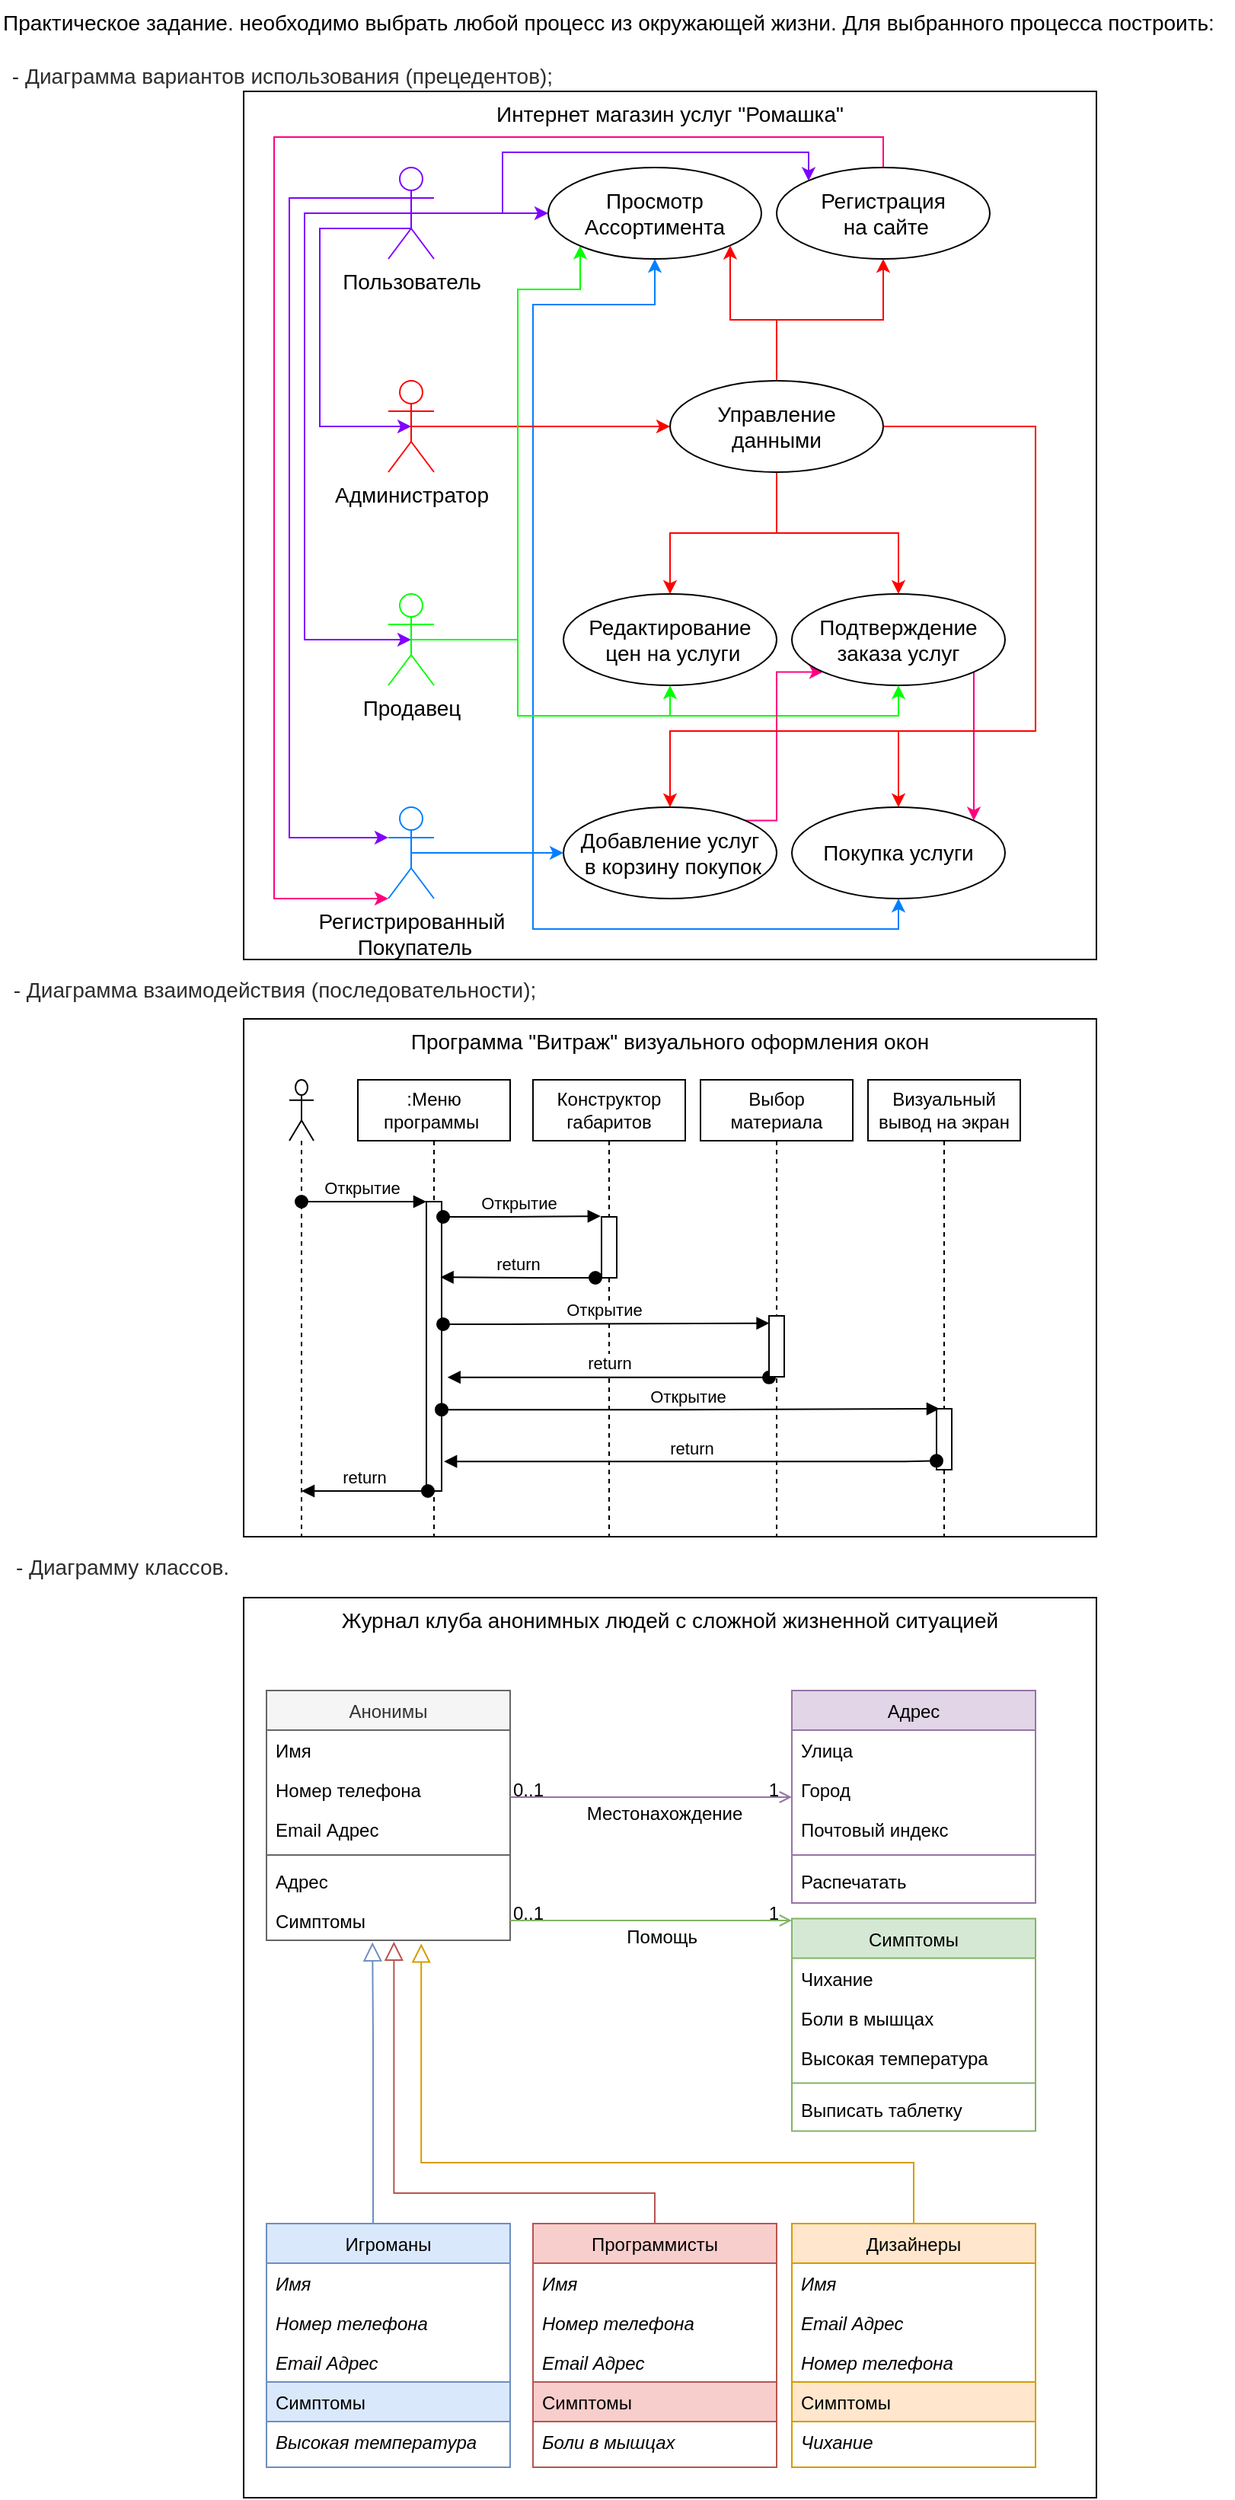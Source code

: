 <mxfile version="16.2.6" type="browser"><diagram id="C5RBs43oDa-KdzZeNtuy" name="Page-1"><mxGraphModel dx="1422" dy="762" grid="1" gridSize="10" guides="1" tooltips="1" connect="1" arrows="1" fold="1" page="1" pageScale="1" pageWidth="827" pageHeight="1169" math="0" shadow="0"><root><mxCell id="WIyWlLk6GJQsqaUBKTNV-0"/><mxCell id="WIyWlLk6GJQsqaUBKTNV-1" parent="WIyWlLk6GJQsqaUBKTNV-0"/><mxCell id="yN_V-BnS2XcKPEUp8Myx-26" value="Журнал клуба анонимных людей с сложной жизненной ситуацией" style="rounded=0;whiteSpace=wrap;html=1;labelBackgroundColor=none;labelBorderColor=none;fontFamily=Helvetica;fontSize=14;fontColor=#000000;strokeColor=#000000;align=center;verticalAlign=top;" parent="WIyWlLk6GJQsqaUBKTNV-1" vertex="1"><mxGeometry x="160" y="1049" width="560" height="591" as="geometry"/></mxCell><mxCell id="ru_HE9yKcvlEWN_6YMoE-74" value="Программа &quot;Витраж&quot; визуального оформления окон" style="rounded=0;whiteSpace=wrap;html=1;labelBackgroundColor=none;labelBorderColor=none;fontFamily=Helvetica;fontSize=14;fontColor=#000000;strokeColor=#000000;align=center;verticalAlign=top;" parent="WIyWlLk6GJQsqaUBKTNV-1" vertex="1"><mxGeometry x="160" y="669" width="560" height="340" as="geometry"/></mxCell><mxCell id="ru_HE9yKcvlEWN_6YMoE-69" value="Интернет магазин услуг &quot;Ромашка&quot;" style="rounded=0;whiteSpace=wrap;html=1;labelBackgroundColor=none;labelBorderColor=none;fontFamily=Helvetica;fontSize=14;fontColor=#000000;strokeColor=#000000;align=center;verticalAlign=top;" parent="WIyWlLk6GJQsqaUBKTNV-1" vertex="1"><mxGeometry x="160" y="60" width="560" height="570" as="geometry"/></mxCell><mxCell id="zkfFHV4jXpPFQw0GAbJ--0" value="Анонимы" style="swimlane;fontStyle=0;align=center;verticalAlign=top;childLayout=stackLayout;horizontal=1;startSize=26;horizontalStack=0;resizeParent=1;resizeLast=0;collapsible=1;marginBottom=0;rounded=0;shadow=0;strokeWidth=1;fillColor=#f5f5f5;fontColor=#333333;strokeColor=#666666;" parent="WIyWlLk6GJQsqaUBKTNV-1" vertex="1"><mxGeometry x="175" y="1110" width="160" height="164" as="geometry"><mxRectangle x="267" y="1140.5" width="160" height="26" as="alternateBounds"/></mxGeometry></mxCell><mxCell id="zkfFHV4jXpPFQw0GAbJ--1" value="Имя" style="text;align=left;verticalAlign=top;spacingLeft=4;spacingRight=4;overflow=hidden;rotatable=0;points=[[0,0.5],[1,0.5]];portConstraint=eastwest;fontStyle=0" parent="zkfFHV4jXpPFQw0GAbJ--0" vertex="1"><mxGeometry y="26" width="160" height="26" as="geometry"/></mxCell><mxCell id="zkfFHV4jXpPFQw0GAbJ--2" value="Номер телефона" style="text;align=left;verticalAlign=top;spacingLeft=4;spacingRight=4;overflow=hidden;rotatable=0;points=[[0,0.5],[1,0.5]];portConstraint=eastwest;rounded=0;shadow=0;html=0;fontStyle=0" parent="zkfFHV4jXpPFQw0GAbJ--0" vertex="1"><mxGeometry y="52" width="160" height="26" as="geometry"/></mxCell><mxCell id="zkfFHV4jXpPFQw0GAbJ--3" value="Email Адрес" style="text;align=left;verticalAlign=top;spacingLeft=4;spacingRight=4;overflow=hidden;rotatable=0;points=[[0,0.5],[1,0.5]];portConstraint=eastwest;rounded=0;shadow=0;html=0;fontStyle=0" parent="zkfFHV4jXpPFQw0GAbJ--0" vertex="1"><mxGeometry y="78" width="160" height="26" as="geometry"/></mxCell><mxCell id="zkfFHV4jXpPFQw0GAbJ--4" value="" style="line;html=1;strokeWidth=1;align=left;verticalAlign=middle;spacingTop=-1;spacingLeft=3;spacingRight=3;rotatable=0;labelPosition=right;points=[];portConstraint=eastwest;fontStyle=0;fillColor=#f5f5f5;fontColor=#333333;strokeColor=#666666;" parent="zkfFHV4jXpPFQw0GAbJ--0" vertex="1"><mxGeometry y="104" width="160" height="8" as="geometry"/></mxCell><mxCell id="zkfFHV4jXpPFQw0GAbJ--5" value="Адрес" style="text;align=left;verticalAlign=top;spacingLeft=4;spacingRight=4;overflow=hidden;rotatable=0;points=[[0,0.5],[1,0.5]];portConstraint=eastwest;fontStyle=0" parent="zkfFHV4jXpPFQw0GAbJ--0" vertex="1"><mxGeometry y="112" width="160" height="26" as="geometry"/></mxCell><mxCell id="yN_V-BnS2XcKPEUp8Myx-32" value="Симптомы" style="text;align=left;verticalAlign=top;spacingLeft=4;spacingRight=4;overflow=hidden;rotatable=0;points=[[0,0.5],[1,0.5]];portConstraint=eastwest;rounded=0;shadow=0;html=0;fontStyle=0" parent="zkfFHV4jXpPFQw0GAbJ--0" vertex="1"><mxGeometry y="138" width="160" height="26" as="geometry"/></mxCell><mxCell id="zkfFHV4jXpPFQw0GAbJ--6" value="Игроманы" style="swimlane;fontStyle=0;align=center;verticalAlign=top;childLayout=stackLayout;horizontal=1;startSize=26;horizontalStack=0;resizeParent=1;resizeLast=0;collapsible=1;marginBottom=0;rounded=0;shadow=0;strokeWidth=1;fillColor=#dae8fc;strokeColor=#6c8ebf;" parent="WIyWlLk6GJQsqaUBKTNV-1" vertex="1"><mxGeometry x="175" y="1460" width="160" height="160" as="geometry"><mxRectangle x="175" y="1380.5" width="160" height="26" as="alternateBounds"/></mxGeometry></mxCell><mxCell id="yN_V-BnS2XcKPEUp8Myx-48" value="Имя" style="text;align=left;verticalAlign=top;spacingLeft=4;spacingRight=4;overflow=hidden;rotatable=0;points=[[0,0.5],[1,0.5]];portConstraint=eastwest;fontStyle=2" parent="zkfFHV4jXpPFQw0GAbJ--6" vertex="1"><mxGeometry y="26" width="160" height="26" as="geometry"/></mxCell><mxCell id="yN_V-BnS2XcKPEUp8Myx-49" value="Номер телефона" style="text;align=left;verticalAlign=top;spacingLeft=4;spacingRight=4;overflow=hidden;rotatable=0;points=[[0,0.5],[1,0.5]];portConstraint=eastwest;rounded=0;shadow=0;html=0;fontStyle=2" parent="zkfFHV4jXpPFQw0GAbJ--6" vertex="1"><mxGeometry y="52" width="160" height="26" as="geometry"/></mxCell><mxCell id="yN_V-BnS2XcKPEUp8Myx-50" value="Email Адрес" style="text;align=left;verticalAlign=top;spacingLeft=4;spacingRight=4;overflow=hidden;rotatable=0;points=[[0,0.5],[1,0.5]];portConstraint=eastwest;rounded=0;shadow=0;html=0;fontStyle=2" parent="zkfFHV4jXpPFQw0GAbJ--6" vertex="1"><mxGeometry y="78" width="160" height="26" as="geometry"/></mxCell><mxCell id="zkfFHV4jXpPFQw0GAbJ--7" value="Симптомы" style="text;align=left;verticalAlign=top;spacingLeft=4;spacingRight=4;overflow=hidden;rotatable=0;points=[[0,0.5],[1,0.5]];portConstraint=eastwest;fontStyle=0;fillColor=#dae8fc;strokeColor=#6c8ebf;" parent="zkfFHV4jXpPFQw0GAbJ--6" vertex="1"><mxGeometry y="104" width="160" height="26" as="geometry"/></mxCell><mxCell id="zkfFHV4jXpPFQw0GAbJ--10" value="Высокая температура" style="text;align=left;verticalAlign=top;spacingLeft=4;spacingRight=4;overflow=hidden;rotatable=0;points=[[0,0.5],[1,0.5]];portConstraint=eastwest;fontStyle=2" parent="zkfFHV4jXpPFQw0GAbJ--6" vertex="1"><mxGeometry y="130" width="160" height="26" as="geometry"/></mxCell><mxCell id="zkfFHV4jXpPFQw0GAbJ--12" value="" style="endArrow=block;endSize=10;endFill=0;shadow=0;strokeWidth=1;rounded=0;edgeStyle=elbowEdgeStyle;elbow=vertical;fontStyle=0;entryX=0.435;entryY=1.05;entryDx=0;entryDy=0;entryPerimeter=0;fillColor=#dae8fc;strokeColor=#6c8ebf;" parent="WIyWlLk6GJQsqaUBKTNV-1" source="zkfFHV4jXpPFQw0GAbJ--6" target="yN_V-BnS2XcKPEUp8Myx-32" edge="1"><mxGeometry width="160" relative="1" as="geometry"><mxPoint x="247" y="1223.5" as="sourcePoint"/><mxPoint x="247" y="1223.5" as="targetPoint"/><Array as="points"><mxPoint x="245" y="1340"/><mxPoint x="247" y="1329.5"/></Array></mxGeometry></mxCell><mxCell id="zkfFHV4jXpPFQw0GAbJ--13" value="Программисты" style="swimlane;fontStyle=0;align=center;verticalAlign=top;childLayout=stackLayout;horizontal=1;startSize=26;horizontalStack=0;resizeParent=1;resizeLast=0;collapsible=1;marginBottom=0;rounded=0;shadow=0;strokeWidth=1;fillColor=#f8cecc;strokeColor=#b85450;" parent="WIyWlLk6GJQsqaUBKTNV-1" vertex="1"><mxGeometry x="350" y="1460" width="160" height="160" as="geometry"><mxRectangle x="377" y="1380.5" width="170" height="26" as="alternateBounds"/></mxGeometry></mxCell><mxCell id="yN_V-BnS2XcKPEUp8Myx-52" value="Имя" style="text;align=left;verticalAlign=top;spacingLeft=4;spacingRight=4;overflow=hidden;rotatable=0;points=[[0,0.5],[1,0.5]];portConstraint=eastwest;fontStyle=2" parent="zkfFHV4jXpPFQw0GAbJ--13" vertex="1"><mxGeometry y="26" width="160" height="26" as="geometry"/></mxCell><mxCell id="yN_V-BnS2XcKPEUp8Myx-53" value="Номер телефона" style="text;align=left;verticalAlign=top;spacingLeft=4;spacingRight=4;overflow=hidden;rotatable=0;points=[[0,0.5],[1,0.5]];portConstraint=eastwest;rounded=0;shadow=0;html=0;fontStyle=2" parent="zkfFHV4jXpPFQw0GAbJ--13" vertex="1"><mxGeometry y="52" width="160" height="26" as="geometry"/></mxCell><mxCell id="yN_V-BnS2XcKPEUp8Myx-54" value="Email Адрес" style="text;align=left;verticalAlign=top;spacingLeft=4;spacingRight=4;overflow=hidden;rotatable=0;points=[[0,0.5],[1,0.5]];portConstraint=eastwest;rounded=0;shadow=0;html=0;fontStyle=2" parent="zkfFHV4jXpPFQw0GAbJ--13" vertex="1"><mxGeometry y="78" width="160" height="26" as="geometry"/></mxCell><mxCell id="zkfFHV4jXpPFQw0GAbJ--14" value="Симптомы" style="text;align=left;verticalAlign=top;spacingLeft=4;spacingRight=4;overflow=hidden;rotatable=0;points=[[0,0.5],[1,0.5]];portConstraint=eastwest;fontStyle=0;fillColor=#f8cecc;strokeColor=#b85450;" parent="zkfFHV4jXpPFQw0GAbJ--13" vertex="1"><mxGeometry y="104" width="160" height="26" as="geometry"/></mxCell><mxCell id="yN_V-BnS2XcKPEUp8Myx-45" value="Боли в мышцах" style="text;align=left;verticalAlign=top;spacingLeft=4;spacingRight=4;overflow=hidden;rotatable=0;points=[[0,0.5],[1,0.5]];portConstraint=eastwest;fontStyle=2" parent="zkfFHV4jXpPFQw0GAbJ--13" vertex="1"><mxGeometry y="130" width="160" height="30" as="geometry"/></mxCell><mxCell id="zkfFHV4jXpPFQw0GAbJ--16" value="" style="endArrow=block;endSize=10;endFill=0;shadow=0;strokeWidth=1;rounded=0;edgeStyle=elbowEdgeStyle;elbow=vertical;fontStyle=0;entryX=0.523;entryY=1.035;entryDx=0;entryDy=0;entryPerimeter=0;fillColor=#f8cecc;strokeColor=#b85450;" parent="WIyWlLk6GJQsqaUBKTNV-1" source="zkfFHV4jXpPFQw0GAbJ--13" target="yN_V-BnS2XcKPEUp8Myx-32" edge="1"><mxGeometry width="160" relative="1" as="geometry"><mxPoint x="257" y="1393.5" as="sourcePoint"/><mxPoint x="357" y="1291.5" as="targetPoint"/><Array as="points"><mxPoint x="340" y="1440"/></Array></mxGeometry></mxCell><mxCell id="zkfFHV4jXpPFQw0GAbJ--17" value="Адрес" style="swimlane;fontStyle=0;align=center;verticalAlign=top;childLayout=stackLayout;horizontal=1;startSize=26;horizontalStack=0;resizeParent=1;resizeLast=0;collapsible=1;marginBottom=0;rounded=0;shadow=0;strokeWidth=1;fillColor=#e1d5e7;strokeColor=#9673a6;" parent="WIyWlLk6GJQsqaUBKTNV-1" vertex="1"><mxGeometry x="520" y="1110" width="160" height="139.5" as="geometry"><mxRectangle x="550" y="140" width="160" height="26" as="alternateBounds"/></mxGeometry></mxCell><mxCell id="zkfFHV4jXpPFQw0GAbJ--18" value="Улица" style="text;align=left;verticalAlign=top;spacingLeft=4;spacingRight=4;overflow=hidden;rotatable=0;points=[[0,0.5],[1,0.5]];portConstraint=eastwest;fontStyle=0" parent="zkfFHV4jXpPFQw0GAbJ--17" vertex="1"><mxGeometry y="26" width="160" height="26" as="geometry"/></mxCell><mxCell id="zkfFHV4jXpPFQw0GAbJ--19" value="Город" style="text;align=left;verticalAlign=top;spacingLeft=4;spacingRight=4;overflow=hidden;rotatable=0;points=[[0,0.5],[1,0.5]];portConstraint=eastwest;rounded=0;shadow=0;html=0;fontStyle=0" parent="zkfFHV4jXpPFQw0GAbJ--17" vertex="1"><mxGeometry y="52" width="160" height="26" as="geometry"/></mxCell><mxCell id="zkfFHV4jXpPFQw0GAbJ--21" value="Почтовый индекс" style="text;align=left;verticalAlign=top;spacingLeft=4;spacingRight=4;overflow=hidden;rotatable=0;points=[[0,0.5],[1,0.5]];portConstraint=eastwest;rounded=0;shadow=0;html=0;fontStyle=0" parent="zkfFHV4jXpPFQw0GAbJ--17" vertex="1"><mxGeometry y="78" width="160" height="26" as="geometry"/></mxCell><mxCell id="zkfFHV4jXpPFQw0GAbJ--23" value="" style="line;html=1;strokeWidth=1;align=left;verticalAlign=middle;spacingTop=-1;spacingLeft=3;spacingRight=3;rotatable=0;labelPosition=right;points=[];portConstraint=eastwest;fontStyle=0;fillColor=#e1d5e7;strokeColor=#9673a6;" parent="zkfFHV4jXpPFQw0GAbJ--17" vertex="1"><mxGeometry y="104" width="160" height="8" as="geometry"/></mxCell><mxCell id="zkfFHV4jXpPFQw0GAbJ--24" value="Распечатать" style="text;align=left;verticalAlign=top;spacingLeft=4;spacingRight=4;overflow=hidden;rotatable=0;points=[[0,0.5],[1,0.5]];portConstraint=eastwest;fontStyle=0" parent="zkfFHV4jXpPFQw0GAbJ--17" vertex="1"><mxGeometry y="112" width="160" height="26" as="geometry"/></mxCell><mxCell id="zkfFHV4jXpPFQw0GAbJ--26" value="" style="endArrow=open;shadow=0;strokeWidth=1;rounded=0;endFill=1;edgeStyle=elbowEdgeStyle;elbow=vertical;fontStyle=0;fillColor=#e1d5e7;strokeColor=#9673a6;" parent="WIyWlLk6GJQsqaUBKTNV-1" source="zkfFHV4jXpPFQw0GAbJ--0" target="zkfFHV4jXpPFQw0GAbJ--17" edge="1"><mxGeometry x="0.5" y="41" relative="1" as="geometry"><mxPoint x="427" y="1212.5" as="sourcePoint"/><mxPoint x="587" y="1212.5" as="targetPoint"/><mxPoint x="-40" y="32" as="offset"/></mxGeometry></mxCell><mxCell id="zkfFHV4jXpPFQw0GAbJ--27" value="0..1" style="resizable=0;align=left;verticalAlign=bottom;labelBackgroundColor=none;fontSize=12;fontStyle=0" parent="zkfFHV4jXpPFQw0GAbJ--26" connectable="0" vertex="1"><mxGeometry x="-1" relative="1" as="geometry"><mxPoint y="4" as="offset"/></mxGeometry></mxCell><mxCell id="zkfFHV4jXpPFQw0GAbJ--28" value="1" style="resizable=0;align=right;verticalAlign=bottom;labelBackgroundColor=none;fontSize=12;fontStyle=0" parent="zkfFHV4jXpPFQw0GAbJ--26" connectable="0" vertex="1"><mxGeometry x="1" relative="1" as="geometry"><mxPoint x="-7" y="4" as="offset"/></mxGeometry></mxCell><mxCell id="zkfFHV4jXpPFQw0GAbJ--29" value="Местонахождение" style="text;html=1;resizable=0;points=[];;align=center;verticalAlign=middle;labelBackgroundColor=none;rounded=0;shadow=0;strokeWidth=1;fontSize=12;fontStyle=0" parent="zkfFHV4jXpPFQw0GAbJ--26" vertex="1" connectable="0"><mxGeometry x="0.5" y="49" relative="1" as="geometry"><mxPoint x="-38" y="60" as="offset"/></mxGeometry></mxCell><mxCell id="ru_HE9yKcvlEWN_6YMoE-2" value="&lt;ul style=&quot;box-sizing: border-box; margin: 0px; list-style: none; padding: 0px; color: rgb(44, 45, 48); background-color: rgb(255, 255, 255);&quot;&gt;&lt;li style=&quot;box-sizing: border-box&quot;&gt;&lt;font style=&quot;font-size: 14px&quot;&gt;- Диаграмма вариантов использования (прецедентов);&lt;/font&gt;&lt;/li&gt;&lt;/ul&gt;" style="text;html=1;resizable=0;autosize=1;align=center;verticalAlign=middle;points=[];fillColor=none;strokeColor=none;rounded=0;fontStyle=0;fontFamily=Helvetica;" parent="WIyWlLk6GJQsqaUBKTNV-1" vertex="1"><mxGeometry y="40" width="370" height="20" as="geometry"/></mxCell><mxCell id="ru_HE9yKcvlEWN_6YMoE-3" value="&lt;ul style=&quot;box-sizing: border-box ; margin: 0px ; list-style: none ; padding: 0px ; line-height: 1&quot;&gt;&lt;li style=&quot;box-sizing: border-box&quot;&gt;&lt;p style=&quot;box-sizing: border-box ; font-weight: 500 ; line-height: 24px ; margin-top: 0px ; margin-bottom: 10px&quot;&gt;&lt;font style=&quot;font-size: 14px&quot;&gt;Практическое задание. необходимо выбрать любой процесс из&amp;nbsp;&lt;/font&gt;&lt;font style=&quot;font-size: 14px&quot;&gt;окружающей жизни. Для выбранного процесса построить:&lt;/font&gt;&lt;/p&gt;&lt;/li&gt;&lt;/ul&gt;" style="text;html=1;resizable=0;autosize=1;align=left;verticalAlign=middle;points=[];fillColor=none;strokeColor=none;rounded=0;labelBackgroundColor=none;labelBorderColor=none;fontColor=default;spacing=2;spacingTop=0;spacingLeft=0;spacingBottom=0;spacingRight=0;fontFamily=Helvetica;" parent="WIyWlLk6GJQsqaUBKTNV-1" vertex="1"><mxGeometry width="810" height="40" as="geometry"/></mxCell><mxCell id="ru_HE9yKcvlEWN_6YMoE-34" style="edgeStyle=orthogonalEdgeStyle;rounded=0;orthogonalLoop=1;jettySize=auto;html=1;exitX=0.5;exitY=0.5;exitDx=0;exitDy=0;exitPerimeter=0;fontFamily=Helvetica;fontSize=14;fontColor=none;entryX=0.5;entryY=0.5;entryDx=0;entryDy=0;entryPerimeter=0;strokeColor=#7F00FF;" parent="WIyWlLk6GJQsqaUBKTNV-1" source="ru_HE9yKcvlEWN_6YMoE-4" target="ru_HE9yKcvlEWN_6YMoE-12" edge="1"><mxGeometry relative="1" as="geometry"><mxPoint x="230" y="270" as="targetPoint"/><Array as="points"><mxPoint x="270" y="150"/><mxPoint x="210" y="150"/><mxPoint x="210" y="280"/></Array></mxGeometry></mxCell><mxCell id="ru_HE9yKcvlEWN_6YMoE-35" style="edgeStyle=orthogonalEdgeStyle;rounded=0;orthogonalLoop=1;jettySize=auto;html=1;exitX=0.5;exitY=0.5;exitDx=0;exitDy=0;exitPerimeter=0;fontFamily=Helvetica;fontSize=14;fontColor=none;entryX=0.5;entryY=0.5;entryDx=0;entryDy=0;entryPerimeter=0;strokeColor=#7F00FF;" parent="WIyWlLk6GJQsqaUBKTNV-1" source="ru_HE9yKcvlEWN_6YMoE-4" target="ru_HE9yKcvlEWN_6YMoE-22" edge="1"><mxGeometry relative="1" as="geometry"><mxPoint x="380" y="430" as="targetPoint"/><Array as="points"><mxPoint x="200" y="140"/><mxPoint x="200" y="420"/></Array></mxGeometry></mxCell><mxCell id="ru_HE9yKcvlEWN_6YMoE-36" style="edgeStyle=orthogonalEdgeStyle;rounded=0;orthogonalLoop=1;jettySize=auto;html=1;exitX=0.5;exitY=0.5;exitDx=0;exitDy=0;exitPerimeter=0;fontFamily=Helvetica;fontSize=14;fontColor=none;entryX=0;entryY=0.333;entryDx=0;entryDy=0;entryPerimeter=0;strokeColor=#7F00FF;" parent="WIyWlLk6GJQsqaUBKTNV-1" source="ru_HE9yKcvlEWN_6YMoE-4" target="ru_HE9yKcvlEWN_6YMoE-11" edge="1"><mxGeometry relative="1" as="geometry"><mxPoint x="250" y="560" as="targetPoint"/><Array as="points"><mxPoint x="270" y="130"/><mxPoint x="190" y="130"/><mxPoint x="190" y="550"/></Array></mxGeometry></mxCell><mxCell id="ru_HE9yKcvlEWN_6YMoE-40" style="edgeStyle=orthogonalEdgeStyle;rounded=0;orthogonalLoop=1;jettySize=auto;html=1;exitX=0.5;exitY=0.5;exitDx=0;exitDy=0;exitPerimeter=0;entryX=0;entryY=0.5;entryDx=0;entryDy=0;fontFamily=Helvetica;fontSize=14;fontColor=none;strokeColor=#7F00FF;" parent="WIyWlLk6GJQsqaUBKTNV-1" source="ru_HE9yKcvlEWN_6YMoE-4" target="ru_HE9yKcvlEWN_6YMoE-39" edge="1"><mxGeometry relative="1" as="geometry"/></mxCell><mxCell id="ru_HE9yKcvlEWN_6YMoE-42" style="edgeStyle=orthogonalEdgeStyle;rounded=0;orthogonalLoop=1;jettySize=auto;html=1;exitX=0.5;exitY=0.5;exitDx=0;exitDy=0;exitPerimeter=0;entryX=0;entryY=0;entryDx=0;entryDy=0;fontFamily=Helvetica;fontSize=14;fontColor=none;strokeColor=#7F00FF;" parent="WIyWlLk6GJQsqaUBKTNV-1" source="ru_HE9yKcvlEWN_6YMoE-4" target="ru_HE9yKcvlEWN_6YMoE-41" edge="1"><mxGeometry relative="1" as="geometry"><Array as="points"><mxPoint x="330" y="140"/><mxPoint x="330" y="100"/><mxPoint x="531" y="100"/><mxPoint x="531" y="119"/></Array></mxGeometry></mxCell><mxCell id="ru_HE9yKcvlEWN_6YMoE-4" value="Пользователь" style="shape=umlActor;verticalLabelPosition=bottom;verticalAlign=top;html=1;labelBackgroundColor=none;labelBorderColor=none;fontFamily=Helvetica;fontSize=14;fontColor=default;strokeColor=#7F00FF;" parent="WIyWlLk6GJQsqaUBKTNV-1" vertex="1"><mxGeometry x="255" y="110" width="30" height="60" as="geometry"/></mxCell><mxCell id="ru_HE9yKcvlEWN_6YMoE-46" style="edgeStyle=orthogonalEdgeStyle;rounded=0;orthogonalLoop=1;jettySize=auto;html=1;exitX=0.5;exitY=0.5;exitDx=0;exitDy=0;exitPerimeter=0;fontFamily=Helvetica;fontSize=14;fontColor=none;entryX=0.5;entryY=1;entryDx=0;entryDy=0;strokeColor=#007FFF;" parent="WIyWlLk6GJQsqaUBKTNV-1" source="ru_HE9yKcvlEWN_6YMoE-11" target="ru_HE9yKcvlEWN_6YMoE-39" edge="1"><mxGeometry relative="1" as="geometry"><mxPoint x="440" y="230" as="targetPoint"/><Array as="points"><mxPoint x="350" y="560"/><mxPoint x="350" y="200"/><mxPoint x="430" y="200"/></Array></mxGeometry></mxCell><mxCell id="ru_HE9yKcvlEWN_6YMoE-63" style="edgeStyle=orthogonalEdgeStyle;rounded=0;orthogonalLoop=1;jettySize=auto;html=1;exitX=0.5;exitY=0.5;exitDx=0;exitDy=0;exitPerimeter=0;entryX=0;entryY=0.5;entryDx=0;entryDy=0;fontFamily=Helvetica;fontSize=14;fontColor=#000000;strokeColor=#007FFF;" parent="WIyWlLk6GJQsqaUBKTNV-1" source="ru_HE9yKcvlEWN_6YMoE-11" target="ru_HE9yKcvlEWN_6YMoE-50" edge="1"><mxGeometry relative="1" as="geometry"/></mxCell><mxCell id="ru_HE9yKcvlEWN_6YMoE-11" value="Регистрированный&lt;br&gt;&amp;nbsp;Покупатель" style="shape=umlActor;verticalLabelPosition=bottom;verticalAlign=top;html=1;labelBackgroundColor=none;labelBorderColor=none;fontFamily=Helvetica;fontSize=14;fontColor=default;strokeColor=#007FFF;" parent="WIyWlLk6GJQsqaUBKTNV-1" vertex="1"><mxGeometry x="255" y="530" width="30" height="60" as="geometry"/></mxCell><mxCell id="ru_HE9yKcvlEWN_6YMoE-56" style="edgeStyle=orthogonalEdgeStyle;rounded=0;orthogonalLoop=1;jettySize=auto;html=1;exitX=0.5;exitY=0.5;exitDx=0;exitDy=0;exitPerimeter=0;entryX=0;entryY=0.5;entryDx=0;entryDy=0;fontFamily=Helvetica;fontSize=14;fontColor=#000000;strokeColor=#FF0000;" parent="WIyWlLk6GJQsqaUBKTNV-1" source="ru_HE9yKcvlEWN_6YMoE-12" target="ru_HE9yKcvlEWN_6YMoE-55" edge="1"><mxGeometry relative="1" as="geometry"><Array as="points"><mxPoint x="350" y="280"/><mxPoint x="350" y="280"/></Array></mxGeometry></mxCell><mxCell id="ru_HE9yKcvlEWN_6YMoE-12" value="Администратор" style="shape=umlActor;verticalLabelPosition=bottom;verticalAlign=top;html=1;labelBackgroundColor=none;labelBorderColor=none;fontFamily=Helvetica;fontSize=14;fontColor=#000000;strokeColor=#FF0000;" parent="WIyWlLk6GJQsqaUBKTNV-1" vertex="1"><mxGeometry x="255" y="250" width="30" height="60" as="geometry"/></mxCell><mxCell id="ru_HE9yKcvlEWN_6YMoE-45" style="edgeStyle=orthogonalEdgeStyle;rounded=0;orthogonalLoop=1;jettySize=auto;html=1;exitX=0.5;exitY=0.5;exitDx=0;exitDy=0;exitPerimeter=0;entryX=0;entryY=1;entryDx=0;entryDy=0;fontFamily=Helvetica;fontSize=14;fontColor=none;strokeColor=#00FF00;" parent="WIyWlLk6GJQsqaUBKTNV-1" source="ru_HE9yKcvlEWN_6YMoE-22" target="ru_HE9yKcvlEWN_6YMoE-39" edge="1"><mxGeometry relative="1" as="geometry"><Array as="points"><mxPoint x="340" y="420"/><mxPoint x="340" y="190"/><mxPoint x="381" y="190"/><mxPoint x="381" y="161"/></Array></mxGeometry></mxCell><mxCell id="ru_HE9yKcvlEWN_6YMoE-53" style="edgeStyle=orthogonalEdgeStyle;rounded=0;orthogonalLoop=1;jettySize=auto;html=1;exitX=0.5;exitY=0.5;exitDx=0;exitDy=0;exitPerimeter=0;entryX=0.5;entryY=1;entryDx=0;entryDy=0;fontFamily=Helvetica;fontSize=14;fontColor=#000000;strokeColor=#00FF00;" parent="WIyWlLk6GJQsqaUBKTNV-1" source="ru_HE9yKcvlEWN_6YMoE-22" target="ru_HE9yKcvlEWN_6YMoE-49" edge="1"><mxGeometry relative="1" as="geometry"><Array as="points"><mxPoint x="340" y="420"/><mxPoint x="340" y="470"/><mxPoint x="440" y="470"/></Array></mxGeometry></mxCell><mxCell id="ru_HE9yKcvlEWN_6YMoE-54" style="edgeStyle=orthogonalEdgeStyle;rounded=0;orthogonalLoop=1;jettySize=auto;html=1;exitX=0.5;exitY=0.5;exitDx=0;exitDy=0;exitPerimeter=0;entryX=0.5;entryY=1;entryDx=0;entryDy=0;fontFamily=Helvetica;fontSize=14;fontColor=#000000;strokeColor=#00FF00;" parent="WIyWlLk6GJQsqaUBKTNV-1" source="ru_HE9yKcvlEWN_6YMoE-22" target="ru_HE9yKcvlEWN_6YMoE-51" edge="1"><mxGeometry relative="1" as="geometry"><Array as="points"><mxPoint x="340" y="420"/><mxPoint x="340" y="470"/><mxPoint x="590" y="470"/></Array></mxGeometry></mxCell><mxCell id="ru_HE9yKcvlEWN_6YMoE-22" value="Продавец" style="shape=umlActor;verticalLabelPosition=bottom;verticalAlign=top;html=1;labelBackgroundColor=none;labelBorderColor=none;fontFamily=Helvetica;fontSize=14;fontColor=default;strokeColor=#00FF00;" parent="WIyWlLk6GJQsqaUBKTNV-1" vertex="1"><mxGeometry x="255" y="390" width="30" height="60" as="geometry"/></mxCell><mxCell id="ru_HE9yKcvlEWN_6YMoE-39" value="Просмотр Ассортимента" style="ellipse;whiteSpace=wrap;html=1;labelBackgroundColor=none;labelBorderColor=none;fontFamily=Helvetica;fontSize=14;fontColor=none;" parent="WIyWlLk6GJQsqaUBKTNV-1" vertex="1"><mxGeometry x="360" y="110" width="140" height="60" as="geometry"/></mxCell><mxCell id="ru_HE9yKcvlEWN_6YMoE-47" style="edgeStyle=orthogonalEdgeStyle;rounded=0;orthogonalLoop=1;jettySize=auto;html=1;exitX=0.5;exitY=0;exitDx=0;exitDy=0;fontFamily=Helvetica;fontSize=14;fontColor=none;entryX=0;entryY=1;entryDx=0;entryDy=0;entryPerimeter=0;strokeColor=#FF0080;" parent="WIyWlLk6GJQsqaUBKTNV-1" source="ru_HE9yKcvlEWN_6YMoE-41" target="ru_HE9yKcvlEWN_6YMoE-11" edge="1"><mxGeometry relative="1" as="geometry"><mxPoint x="180" y="580" as="targetPoint"/><Array as="points"><mxPoint x="580" y="90"/><mxPoint x="180" y="90"/><mxPoint x="180" y="590"/></Array></mxGeometry></mxCell><mxCell id="ru_HE9yKcvlEWN_6YMoE-41" value="Регистрация&lt;br&gt;&amp;nbsp;на сайте" style="ellipse;whiteSpace=wrap;html=1;labelBackgroundColor=none;labelBorderColor=none;fontFamily=Helvetica;fontSize=14;fontColor=none;" parent="WIyWlLk6GJQsqaUBKTNV-1" vertex="1"><mxGeometry x="510" y="110" width="140" height="60" as="geometry"/></mxCell><mxCell id="ru_HE9yKcvlEWN_6YMoE-49" value="Редактирование&lt;br&gt;&amp;nbsp;цен на услуги" style="ellipse;whiteSpace=wrap;html=1;labelBackgroundColor=none;labelBorderColor=none;fontFamily=Helvetica;fontSize=14;fontColor=none;" parent="WIyWlLk6GJQsqaUBKTNV-1" vertex="1"><mxGeometry x="370" y="390" width="140" height="60" as="geometry"/></mxCell><mxCell id="ru_HE9yKcvlEWN_6YMoE-65" style="edgeStyle=orthogonalEdgeStyle;rounded=0;orthogonalLoop=1;jettySize=auto;html=1;exitX=0.5;exitY=0.5;exitDx=0;exitDy=0;entryX=0.5;entryY=1;entryDx=0;entryDy=0;fontFamily=Helvetica;fontSize=14;fontColor=#000000;strokeColor=#007FFF;exitPerimeter=0;" parent="WIyWlLk6GJQsqaUBKTNV-1" source="ru_HE9yKcvlEWN_6YMoE-11" target="ru_HE9yKcvlEWN_6YMoE-52" edge="1"><mxGeometry relative="1" as="geometry"><Array as="points"><mxPoint x="350" y="560"/><mxPoint x="350" y="610"/><mxPoint x="590" y="610"/></Array></mxGeometry></mxCell><mxCell id="ru_HE9yKcvlEWN_6YMoE-70" style="edgeStyle=orthogonalEdgeStyle;rounded=0;orthogonalLoop=1;jettySize=auto;html=1;exitX=1;exitY=0;exitDx=0;exitDy=0;entryX=0;entryY=1;entryDx=0;entryDy=0;fontFamily=Helvetica;fontSize=14;fontColor=#000000;strokeColor=#FF0080;" parent="WIyWlLk6GJQsqaUBKTNV-1" source="ru_HE9yKcvlEWN_6YMoE-50" target="ru_HE9yKcvlEWN_6YMoE-51" edge="1"><mxGeometry relative="1" as="geometry"><Array as="points"><mxPoint x="510" y="539"/><mxPoint x="510" y="441"/></Array></mxGeometry></mxCell><mxCell id="ru_HE9yKcvlEWN_6YMoE-50" value="Добавление услуг&lt;br&gt;&amp;nbsp;в корзину покупок" style="ellipse;whiteSpace=wrap;html=1;labelBackgroundColor=none;labelBorderColor=none;fontFamily=Helvetica;fontSize=14;fontColor=none;" parent="WIyWlLk6GJQsqaUBKTNV-1" vertex="1"><mxGeometry x="370" y="530" width="140" height="60" as="geometry"/></mxCell><mxCell id="ru_HE9yKcvlEWN_6YMoE-71" style="edgeStyle=orthogonalEdgeStyle;rounded=0;orthogonalLoop=1;jettySize=auto;html=1;exitX=1;exitY=1;exitDx=0;exitDy=0;entryX=1;entryY=0;entryDx=0;entryDy=0;fontFamily=Helvetica;fontSize=14;fontColor=#000000;strokeColor=#FF0080;" parent="WIyWlLk6GJQsqaUBKTNV-1" source="ru_HE9yKcvlEWN_6YMoE-51" target="ru_HE9yKcvlEWN_6YMoE-52" edge="1"><mxGeometry relative="1" as="geometry"/></mxCell><mxCell id="ru_HE9yKcvlEWN_6YMoE-51" value="Подтверждение заказа услуг" style="ellipse;whiteSpace=wrap;html=1;labelBackgroundColor=none;labelBorderColor=none;fontFamily=Helvetica;fontSize=14;fontColor=none;" parent="WIyWlLk6GJQsqaUBKTNV-1" vertex="1"><mxGeometry x="520" y="390" width="140" height="60" as="geometry"/></mxCell><mxCell id="ru_HE9yKcvlEWN_6YMoE-52" value="Покупка услуги" style="ellipse;whiteSpace=wrap;html=1;labelBackgroundColor=none;labelBorderColor=none;fontFamily=Helvetica;fontSize=14;fontColor=none;" parent="WIyWlLk6GJQsqaUBKTNV-1" vertex="1"><mxGeometry x="520" y="530" width="140" height="60" as="geometry"/></mxCell><mxCell id="ru_HE9yKcvlEWN_6YMoE-57" style="edgeStyle=orthogonalEdgeStyle;rounded=0;orthogonalLoop=1;jettySize=auto;html=1;exitX=0.5;exitY=0;exitDx=0;exitDy=0;entryX=0.5;entryY=1;entryDx=0;entryDy=0;fontFamily=Helvetica;fontSize=14;fontColor=#000000;strokeColor=#FF0000;" parent="WIyWlLk6GJQsqaUBKTNV-1" source="ru_HE9yKcvlEWN_6YMoE-55" target="ru_HE9yKcvlEWN_6YMoE-41" edge="1"><mxGeometry relative="1" as="geometry"><Array as="points"><mxPoint x="510" y="210"/><mxPoint x="580" y="210"/></Array></mxGeometry></mxCell><mxCell id="ru_HE9yKcvlEWN_6YMoE-58" style="edgeStyle=orthogonalEdgeStyle;rounded=0;orthogonalLoop=1;jettySize=auto;html=1;exitX=0.5;exitY=0;exitDx=0;exitDy=0;entryX=1;entryY=1;entryDx=0;entryDy=0;fontFamily=Helvetica;fontSize=14;fontColor=#000000;strokeColor=#FF0000;" parent="WIyWlLk6GJQsqaUBKTNV-1" source="ru_HE9yKcvlEWN_6YMoE-55" target="ru_HE9yKcvlEWN_6YMoE-39" edge="1"><mxGeometry relative="1" as="geometry"><Array as="points"><mxPoint x="510" y="210"/><mxPoint x="480" y="210"/></Array></mxGeometry></mxCell><mxCell id="ru_HE9yKcvlEWN_6YMoE-59" style="edgeStyle=orthogonalEdgeStyle;rounded=0;orthogonalLoop=1;jettySize=auto;html=1;exitX=0.5;exitY=1;exitDx=0;exitDy=0;entryX=0.5;entryY=0;entryDx=0;entryDy=0;fontFamily=Helvetica;fontSize=14;fontColor=#000000;strokeColor=#FF0000;" parent="WIyWlLk6GJQsqaUBKTNV-1" source="ru_HE9yKcvlEWN_6YMoE-55" target="ru_HE9yKcvlEWN_6YMoE-49" edge="1"><mxGeometry relative="1" as="geometry"/></mxCell><mxCell id="ru_HE9yKcvlEWN_6YMoE-60" style="edgeStyle=orthogonalEdgeStyle;rounded=0;orthogonalLoop=1;jettySize=auto;html=1;exitX=0.5;exitY=1;exitDx=0;exitDy=0;entryX=0.5;entryY=0;entryDx=0;entryDy=0;fontFamily=Helvetica;fontSize=14;fontColor=#000000;strokeColor=#FF0000;" parent="WIyWlLk6GJQsqaUBKTNV-1" source="ru_HE9yKcvlEWN_6YMoE-55" target="ru_HE9yKcvlEWN_6YMoE-51" edge="1"><mxGeometry relative="1" as="geometry"><Array as="points"><mxPoint x="510" y="350"/><mxPoint x="590" y="350"/></Array></mxGeometry></mxCell><mxCell id="ru_HE9yKcvlEWN_6YMoE-61" style="edgeStyle=orthogonalEdgeStyle;rounded=0;orthogonalLoop=1;jettySize=auto;html=1;exitX=1;exitY=0.5;exitDx=0;exitDy=0;entryX=0.5;entryY=0;entryDx=0;entryDy=0;fontFamily=Helvetica;fontSize=14;fontColor=#000000;strokeColor=#FF0000;" parent="WIyWlLk6GJQsqaUBKTNV-1" source="ru_HE9yKcvlEWN_6YMoE-55" target="ru_HE9yKcvlEWN_6YMoE-50" edge="1"><mxGeometry relative="1" as="geometry"><Array as="points"><mxPoint x="680" y="280"/><mxPoint x="680" y="480"/><mxPoint x="440" y="480"/></Array></mxGeometry></mxCell><mxCell id="ru_HE9yKcvlEWN_6YMoE-62" style="edgeStyle=orthogonalEdgeStyle;rounded=0;orthogonalLoop=1;jettySize=auto;html=1;exitX=1;exitY=0.5;exitDx=0;exitDy=0;entryX=0.5;entryY=0;entryDx=0;entryDy=0;fontFamily=Helvetica;fontSize=14;fontColor=#000000;strokeColor=#FF0000;" parent="WIyWlLk6GJQsqaUBKTNV-1" source="ru_HE9yKcvlEWN_6YMoE-55" target="ru_HE9yKcvlEWN_6YMoE-52" edge="1"><mxGeometry relative="1" as="geometry"><Array as="points"><mxPoint x="680" y="280"/><mxPoint x="680" y="480"/><mxPoint x="590" y="480"/></Array></mxGeometry></mxCell><mxCell id="ru_HE9yKcvlEWN_6YMoE-55" value="Управление данными" style="ellipse;whiteSpace=wrap;html=1;labelBackgroundColor=none;labelBorderColor=none;fontFamily=Helvetica;fontSize=14;fontColor=none;" parent="WIyWlLk6GJQsqaUBKTNV-1" vertex="1"><mxGeometry x="440" y="250" width="140" height="60" as="geometry"/></mxCell><mxCell id="ru_HE9yKcvlEWN_6YMoE-72" value="&lt;p&gt;&lt;/p&gt;&lt;ul style=&quot;box-sizing: border-box ; margin: 0px ; list-style: none ; padding: 0px ; color: rgb(44 , 45 , 48) ; background-color: rgb(255 , 255 , 255)&quot;&gt;&lt;li style=&quot;box-sizing: border-box&quot;&gt;&lt;font style=&quot;font-size: 14px&quot;&gt;- Диаграмма взаимодействия (последовательности);&lt;/font&gt;&lt;/li&gt;&lt;/ul&gt;&lt;p&gt;&lt;/p&gt;" style="text;html=1;resizable=0;autosize=1;align=center;verticalAlign=middle;points=[];fillColor=none;strokeColor=none;rounded=0;fontStyle=0;fontFamily=Helvetica;" parent="WIyWlLk6GJQsqaUBKTNV-1" vertex="1"><mxGeometry y="630" width="360" height="40" as="geometry"/></mxCell><mxCell id="yN_V-BnS2XcKPEUp8Myx-5" value="" style="shape=umlLifeline;participant=umlActor;perimeter=lifelinePerimeter;whiteSpace=wrap;html=1;container=1;collapsible=0;recursiveResize=0;verticalAlign=top;spacingTop=36;outlineConnect=0;" parent="WIyWlLk6GJQsqaUBKTNV-1" vertex="1"><mxGeometry x="190" y="709" width="16" height="300" as="geometry"/></mxCell><mxCell id="yN_V-BnS2XcKPEUp8Myx-6" value=":Меню программы&amp;nbsp;" style="shape=umlLifeline;perimeter=lifelinePerimeter;whiteSpace=wrap;html=1;container=1;collapsible=0;recursiveResize=0;outlineConnect=0;" parent="WIyWlLk6GJQsqaUBKTNV-1" vertex="1"><mxGeometry x="235" y="709" width="100" height="300" as="geometry"/></mxCell><mxCell id="yN_V-BnS2XcKPEUp8Myx-10" value="" style="html=1;points=[];perimeter=orthogonalPerimeter;" parent="yN_V-BnS2XcKPEUp8Myx-6" vertex="1"><mxGeometry x="45" y="80" width="10" height="190" as="geometry"/></mxCell><mxCell id="yN_V-BnS2XcKPEUp8Myx-7" value="Конструктор&lt;br&gt;габаритов" style="shape=umlLifeline;perimeter=lifelinePerimeter;whiteSpace=wrap;html=1;container=1;collapsible=0;recursiveResize=0;outlineConnect=0;" parent="WIyWlLk6GJQsqaUBKTNV-1" vertex="1"><mxGeometry x="350" y="709" width="100" height="300" as="geometry"/></mxCell><mxCell id="yN_V-BnS2XcKPEUp8Myx-15" value="" style="html=1;points=[];perimeter=orthogonalPerimeter;" parent="yN_V-BnS2XcKPEUp8Myx-7" vertex="1"><mxGeometry x="45" y="90" width="10" height="40" as="geometry"/></mxCell><mxCell id="yN_V-BnS2XcKPEUp8Myx-21" value="return" style="html=1;verticalAlign=bottom;startArrow=oval;startFill=1;endArrow=block;startSize=8;rounded=0;exitX=0.216;exitY=0.5;exitDx=0;exitDy=0;exitPerimeter=0;entryX=1.386;entryY=0.607;entryDx=0;entryDy=0;entryPerimeter=0;" parent="yN_V-BnS2XcKPEUp8Myx-7" target="yN_V-BnS2XcKPEUp8Myx-10" edge="1"><mxGeometry width="60" relative="1" as="geometry"><mxPoint x="155" y="195.41" as="sourcePoint"/><mxPoint x="-65" y="195" as="targetPoint"/><Array as="points"><mxPoint x="134.04" y="195.41"/><mxPoint x="114.04" y="195.41"/></Array></mxGeometry></mxCell><mxCell id="yN_V-BnS2XcKPEUp8Myx-8" value="Выбор материала" style="shape=umlLifeline;perimeter=lifelinePerimeter;whiteSpace=wrap;html=1;container=1;collapsible=0;recursiveResize=0;outlineConnect=0;" parent="WIyWlLk6GJQsqaUBKTNV-1" vertex="1"><mxGeometry x="460" y="709" width="100" height="300" as="geometry"/></mxCell><mxCell id="yN_V-BnS2XcKPEUp8Myx-18" value="" style="html=1;points=[];perimeter=orthogonalPerimeter;" parent="yN_V-BnS2XcKPEUp8Myx-8" vertex="1"><mxGeometry x="45" y="155" width="10" height="40" as="geometry"/></mxCell><mxCell id="yN_V-BnS2XcKPEUp8Myx-9" value="Визуальный&lt;br&gt;вывод на экран" style="shape=umlLifeline;perimeter=lifelinePerimeter;whiteSpace=wrap;html=1;container=1;collapsible=0;recursiveResize=0;outlineConnect=0;" parent="WIyWlLk6GJQsqaUBKTNV-1" vertex="1"><mxGeometry x="570" y="709" width="100" height="300" as="geometry"/></mxCell><mxCell id="yN_V-BnS2XcKPEUp8Myx-17" value="" style="html=1;points=[];perimeter=orthogonalPerimeter;" parent="yN_V-BnS2XcKPEUp8Myx-9" vertex="1"><mxGeometry x="45" y="216" width="10" height="40" as="geometry"/></mxCell><mxCell id="yN_V-BnS2XcKPEUp8Myx-11" value="Открытие&amp;nbsp;" style="html=1;verticalAlign=bottom;startArrow=oval;endArrow=block;startSize=8;rounded=0;" parent="WIyWlLk6GJQsqaUBKTNV-1" source="yN_V-BnS2XcKPEUp8Myx-5" target="yN_V-BnS2XcKPEUp8Myx-10" edge="1"><mxGeometry relative="1" as="geometry"><mxPoint x="220" y="789" as="sourcePoint"/><Array as="points"><mxPoint x="240" y="789"/></Array></mxGeometry></mxCell><mxCell id="yN_V-BnS2XcKPEUp8Myx-12" value="return" style="html=1;verticalAlign=bottom;startArrow=oval;startFill=1;endArrow=block;startSize=8;rounded=0;exitX=0.216;exitY=0.5;exitDx=0;exitDy=0;exitPerimeter=0;" parent="WIyWlLk6GJQsqaUBKTNV-1" edge="1"><mxGeometry width="60" relative="1" as="geometry"><mxPoint x="280.96" y="979" as="sourcePoint"/><mxPoint x="198" y="979" as="targetPoint"/><Array as="points"><mxPoint x="260" y="979"/><mxPoint x="240" y="979"/></Array></mxGeometry></mxCell><mxCell id="yN_V-BnS2XcKPEUp8Myx-16" value="Открытие&amp;nbsp;" style="html=1;verticalAlign=bottom;startArrow=oval;endArrow=block;startSize=8;rounded=0;entryX=-0.057;entryY=-0.011;entryDx=0;entryDy=0;entryPerimeter=0;" parent="WIyWlLk6GJQsqaUBKTNV-1" target="yN_V-BnS2XcKPEUp8Myx-15" edge="1"><mxGeometry relative="1" as="geometry"><mxPoint x="290.999" y="799" as="sourcePoint"/><mxPoint x="373.07" y="799" as="targetPoint"/><Array as="points"><mxPoint x="333.07" y="799"/></Array></mxGeometry></mxCell><mxCell id="yN_V-BnS2XcKPEUp8Myx-19" value="return" style="html=1;verticalAlign=bottom;startArrow=oval;startFill=1;endArrow=block;startSize=8;rounded=0;exitX=0.216;exitY=0.5;exitDx=0;exitDy=0;exitPerimeter=0;entryX=0.929;entryY=0.261;entryDx=0;entryDy=0;entryPerimeter=0;" parent="WIyWlLk6GJQsqaUBKTNV-1" target="yN_V-BnS2XcKPEUp8Myx-10" edge="1"><mxGeometry width="60" relative="1" as="geometry"><mxPoint x="391.0" y="839" as="sourcePoint"/><mxPoint x="308.04" y="839" as="targetPoint"/><Array as="points"><mxPoint x="370.04" y="839"/><mxPoint x="350.04" y="839"/></Array></mxGeometry></mxCell><mxCell id="yN_V-BnS2XcKPEUp8Myx-20" value="Открытие&amp;nbsp;" style="html=1;verticalAlign=bottom;startArrow=oval;endArrow=block;startSize=8;rounded=0;entryX=0.029;entryY=0.121;entryDx=0;entryDy=0;entryPerimeter=0;" parent="WIyWlLk6GJQsqaUBKTNV-1" target="yN_V-BnS2XcKPEUp8Myx-18" edge="1"><mxGeometry relative="1" as="geometry"><mxPoint x="290.999" y="869.44" as="sourcePoint"/><mxPoint x="394.43" y="869" as="targetPoint"/><Array as="points"><mxPoint x="333.07" y="869.44"/></Array></mxGeometry></mxCell><mxCell id="yN_V-BnS2XcKPEUp8Myx-22" value="Открытие&amp;nbsp;" style="html=1;verticalAlign=bottom;startArrow=oval;endArrow=block;startSize=8;rounded=0;" parent="WIyWlLk6GJQsqaUBKTNV-1" edge="1"><mxGeometry relative="1" as="geometry"><mxPoint x="290" y="925.6" as="sourcePoint"/><mxPoint x="617" y="925" as="targetPoint"/><Array as="points"><mxPoint x="444.93" y="925.6"/></Array></mxGeometry></mxCell><mxCell id="yN_V-BnS2XcKPEUp8Myx-23" value="return" style="html=1;verticalAlign=bottom;startArrow=oval;startFill=1;endArrow=block;startSize=8;rounded=0;exitX=0;exitY=0.854;exitDx=0;exitDy=0;exitPerimeter=0;entryX=1.157;entryY=0.898;entryDx=0;entryDy=0;entryPerimeter=0;" parent="WIyWlLk6GJQsqaUBKTNV-1" source="yN_V-BnS2XcKPEUp8Myx-17" target="yN_V-BnS2XcKPEUp8Myx-10" edge="1"><mxGeometry width="60" relative="1" as="geometry"><mxPoint x="615" y="959.57" as="sourcePoint"/><mxPoint x="399.92" y="959.0" as="targetPoint"/><Array as="points"><mxPoint x="594.04" y="959.57"/><mxPoint x="574.04" y="959.57"/></Array></mxGeometry></mxCell><mxCell id="yN_V-BnS2XcKPEUp8Myx-24" value="&lt;p&gt;&lt;/p&gt;&lt;ul style=&quot;box-sizing: border-box ; margin: 0px ; list-style: none ; padding: 0px ; color: rgb(44 , 45 , 48) ; background-color: rgb(255 , 255 , 255)&quot;&gt;&lt;li style=&quot;box-sizing: border-box&quot;&gt;&lt;font style=&quot;font-size: 14px&quot;&gt;&lt;font&gt;-&amp;nbsp;&lt;/font&gt;Диаграмму классов.&lt;/font&gt;&lt;/li&gt;&lt;/ul&gt;&lt;p&gt;&lt;/p&gt;" style="text;html=1;resizable=0;autosize=1;align=center;verticalAlign=middle;points=[];fillColor=none;strokeColor=none;rounded=0;fontStyle=0;fontFamily=Helvetica;" parent="WIyWlLk6GJQsqaUBKTNV-1" vertex="1"><mxGeometry y="1009" width="160" height="40" as="geometry"/></mxCell><mxCell id="yN_V-BnS2XcKPEUp8Myx-28" value="Дизайнеры" style="swimlane;fontStyle=0;align=center;verticalAlign=top;childLayout=stackLayout;horizontal=1;startSize=26;horizontalStack=0;resizeParent=1;resizeLast=0;collapsible=1;marginBottom=0;rounded=0;shadow=0;strokeWidth=1;fillColor=#ffe6cc;strokeColor=#d79b00;" parent="WIyWlLk6GJQsqaUBKTNV-1" vertex="1"><mxGeometry x="520" y="1460" width="160" height="160" as="geometry"><mxRectangle x="377" y="1380.5" width="170" height="26" as="alternateBounds"/></mxGeometry></mxCell><mxCell id="yN_V-BnS2XcKPEUp8Myx-56" value="Имя" style="text;align=left;verticalAlign=top;spacingLeft=4;spacingRight=4;overflow=hidden;rotatable=0;points=[[0,0.5],[1,0.5]];portConstraint=eastwest;fontStyle=2" parent="yN_V-BnS2XcKPEUp8Myx-28" vertex="1"><mxGeometry y="26" width="160" height="26" as="geometry"/></mxCell><mxCell id="yN_V-BnS2XcKPEUp8Myx-58" value="Email Адрес" style="text;align=left;verticalAlign=top;spacingLeft=4;spacingRight=4;overflow=hidden;rotatable=0;points=[[0,0.5],[1,0.5]];portConstraint=eastwest;rounded=0;shadow=0;html=0;fontStyle=2" parent="yN_V-BnS2XcKPEUp8Myx-28" vertex="1"><mxGeometry y="52" width="160" height="26" as="geometry"/></mxCell><mxCell id="yN_V-BnS2XcKPEUp8Myx-57" value="Номер телефона" style="text;align=left;verticalAlign=top;spacingLeft=4;spacingRight=4;overflow=hidden;rotatable=0;points=[[0,0.5],[1,0.5]];portConstraint=eastwest;rounded=0;shadow=0;html=0;fontStyle=2" parent="yN_V-BnS2XcKPEUp8Myx-28" vertex="1"><mxGeometry y="78" width="160" height="26" as="geometry"/></mxCell><mxCell id="yN_V-BnS2XcKPEUp8Myx-29" value="Симптомы" style="text;align=left;verticalAlign=top;spacingLeft=4;spacingRight=4;overflow=hidden;rotatable=0;points=[[0,0.5],[1,0.5]];portConstraint=eastwest;fontStyle=0;fillColor=#ffe6cc;strokeColor=#d79b00;" parent="yN_V-BnS2XcKPEUp8Myx-28" vertex="1"><mxGeometry y="104" width="160" height="26" as="geometry"/></mxCell><mxCell id="yN_V-BnS2XcKPEUp8Myx-46" value="Чихание" style="text;align=left;verticalAlign=top;spacingLeft=4;spacingRight=4;overflow=hidden;rotatable=0;points=[[0,0.5],[1,0.5]];portConstraint=eastwest;fontStyle=2" parent="yN_V-BnS2XcKPEUp8Myx-28" vertex="1"><mxGeometry y="130" width="160" height="30" as="geometry"/></mxCell><mxCell id="yN_V-BnS2XcKPEUp8Myx-33" value="" style="endArrow=block;endSize=10;endFill=0;shadow=0;strokeWidth=1;rounded=0;edgeStyle=elbowEdgeStyle;elbow=vertical;fontStyle=0;exitX=0.5;exitY=0;exitDx=0;exitDy=0;entryX=0.635;entryY=1.081;entryDx=0;entryDy=0;entryPerimeter=0;fillColor=#ffe6cc;strokeColor=#d79b00;" parent="WIyWlLk6GJQsqaUBKTNV-1" source="yN_V-BnS2XcKPEUp8Myx-28" target="yN_V-BnS2XcKPEUp8Myx-32" edge="1"><mxGeometry width="160" relative="1" as="geometry"><mxPoint x="593" y="1380.5" as="sourcePoint"/><mxPoint x="250" y="1300" as="targetPoint"/><Array as="points"><mxPoint x="440" y="1420"/></Array></mxGeometry></mxCell><mxCell id="yN_V-BnS2XcKPEUp8Myx-34" value="Симптомы" style="swimlane;fontStyle=0;align=center;verticalAlign=top;childLayout=stackLayout;horizontal=1;startSize=26;horizontalStack=0;resizeParent=1;resizeLast=0;collapsible=1;marginBottom=0;rounded=0;shadow=0;strokeWidth=1;fillColor=#d5e8d4;strokeColor=#82b366;" parent="WIyWlLk6GJQsqaUBKTNV-1" vertex="1"><mxGeometry x="520" y="1259.75" width="160" height="139.5" as="geometry"><mxRectangle x="550" y="140" width="160" height="26" as="alternateBounds"/></mxGeometry></mxCell><mxCell id="yN_V-BnS2XcKPEUp8Myx-35" value="Чихание" style="text;align=left;verticalAlign=top;spacingLeft=4;spacingRight=4;overflow=hidden;rotatable=0;points=[[0,0.5],[1,0.5]];portConstraint=eastwest;fontStyle=0" parent="yN_V-BnS2XcKPEUp8Myx-34" vertex="1"><mxGeometry y="26" width="160" height="26" as="geometry"/></mxCell><mxCell id="yN_V-BnS2XcKPEUp8Myx-36" value="Боли в мышцах" style="text;align=left;verticalAlign=top;spacingLeft=4;spacingRight=4;overflow=hidden;rotatable=0;points=[[0,0.5],[1,0.5]];portConstraint=eastwest;rounded=0;shadow=0;html=0;fontStyle=0" parent="yN_V-BnS2XcKPEUp8Myx-34" vertex="1"><mxGeometry y="52" width="160" height="26" as="geometry"/></mxCell><mxCell id="yN_V-BnS2XcKPEUp8Myx-37" value="Высокая температура" style="text;align=left;verticalAlign=top;spacingLeft=4;spacingRight=4;overflow=hidden;rotatable=0;points=[[0,0.5],[1,0.5]];portConstraint=eastwest;rounded=0;shadow=0;html=0;fontStyle=0" parent="yN_V-BnS2XcKPEUp8Myx-34" vertex="1"><mxGeometry y="78" width="160" height="26" as="geometry"/></mxCell><mxCell id="yN_V-BnS2XcKPEUp8Myx-38" value="" style="line;html=1;strokeWidth=1;align=left;verticalAlign=middle;spacingTop=-1;spacingLeft=3;spacingRight=3;rotatable=0;labelPosition=right;points=[];portConstraint=eastwest;fontStyle=0;fillColor=#d5e8d4;strokeColor=#82b366;" parent="yN_V-BnS2XcKPEUp8Myx-34" vertex="1"><mxGeometry y="104" width="160" height="8" as="geometry"/></mxCell><mxCell id="yN_V-BnS2XcKPEUp8Myx-39" value="Выписать таблетку" style="text;align=left;verticalAlign=top;spacingLeft=4;spacingRight=4;overflow=hidden;rotatable=0;points=[[0,0.5],[1,0.5]];portConstraint=eastwest;fontStyle=0" parent="yN_V-BnS2XcKPEUp8Myx-34" vertex="1"><mxGeometry y="112" width="160" height="26" as="geometry"/></mxCell><mxCell id="yN_V-BnS2XcKPEUp8Myx-41" value="" style="endArrow=open;shadow=0;strokeWidth=1;rounded=0;endFill=1;edgeStyle=elbowEdgeStyle;elbow=vertical;fontStyle=0;exitX=1;exitY=0.5;exitDx=0;exitDy=0;fillColor=#d5e8d4;strokeColor=#82b366;" parent="WIyWlLk6GJQsqaUBKTNV-1" source="yN_V-BnS2XcKPEUp8Myx-32" edge="1"><mxGeometry x="0.5" y="41" relative="1" as="geometry"><mxPoint x="350" y="1290" as="sourcePoint"/><mxPoint x="520" y="1261" as="targetPoint"/><mxPoint x="-40" y="32" as="offset"/><Array as="points"><mxPoint x="430" y="1261"/></Array></mxGeometry></mxCell><mxCell id="yN_V-BnS2XcKPEUp8Myx-42" value="0..1" style="resizable=0;align=left;verticalAlign=bottom;labelBackgroundColor=none;fontSize=12;fontStyle=0" parent="yN_V-BnS2XcKPEUp8Myx-41" connectable="0" vertex="1"><mxGeometry x="-1" relative="1" as="geometry"><mxPoint y="4" as="offset"/></mxGeometry></mxCell><mxCell id="yN_V-BnS2XcKPEUp8Myx-43" value="1" style="resizable=0;align=right;verticalAlign=bottom;labelBackgroundColor=none;fontSize=12;fontStyle=0" parent="yN_V-BnS2XcKPEUp8Myx-41" connectable="0" vertex="1"><mxGeometry x="1" relative="1" as="geometry"><mxPoint x="-7" y="4" as="offset"/></mxGeometry></mxCell><mxCell id="yN_V-BnS2XcKPEUp8Myx-44" value="Помощь&amp;nbsp;" style="text;html=1;resizable=0;points=[];;align=center;verticalAlign=middle;labelBackgroundColor=none;rounded=0;shadow=0;strokeWidth=1;fontSize=12;fontStyle=0" parent="yN_V-BnS2XcKPEUp8Myx-41" vertex="1" connectable="0"><mxGeometry x="0.5" y="49" relative="1" as="geometry"><mxPoint x="-38" y="60" as="offset"/></mxGeometry></mxCell></root></mxGraphModel></diagram></mxfile>